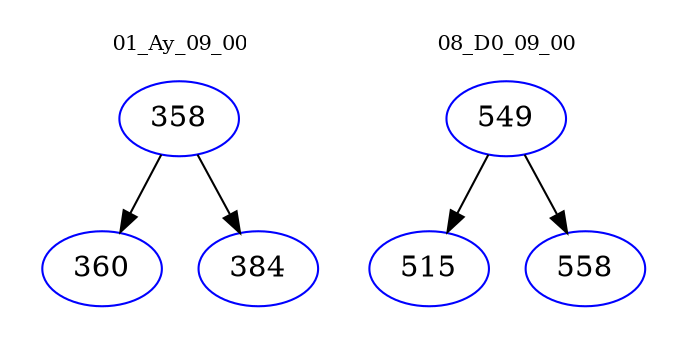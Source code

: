 digraph{
subgraph cluster_0 {
color = white
label = "01_Ay_09_00";
fontsize=10;
T0_358 [label="358", color="blue"]
T0_358 -> T0_360 [color="black"]
T0_360 [label="360", color="blue"]
T0_358 -> T0_384 [color="black"]
T0_384 [label="384", color="blue"]
}
subgraph cluster_1 {
color = white
label = "08_D0_09_00";
fontsize=10;
T1_549 [label="549", color="blue"]
T1_549 -> T1_515 [color="black"]
T1_515 [label="515", color="blue"]
T1_549 -> T1_558 [color="black"]
T1_558 [label="558", color="blue"]
}
}
